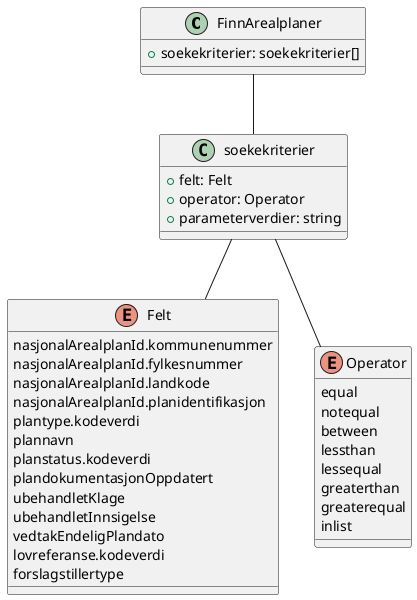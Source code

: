 @startuml

class FinnArealplaner {
    +soekekriterier: soekekriterier[]
}

class soekekriterier {
    +felt: Felt
    +operator: Operator
    +parameterverdier: string
}

enum Felt {
    nasjonalArealplanId.kommunenummer
    nasjonalArealplanId.fylkesnummer
    nasjonalArealplanId.landkode
    nasjonalArealplanId.planidentifikasjon
    plantype.kodeverdi
    plannavn
    planstatus.kodeverdi
    plandokumentasjonOppdatert
    ubehandletKlage
    ubehandletInnsigelse
    vedtakEndeligPlandato
    lovreferanse.kodeverdi
    forslagstillertype
}

enum Operator {
    equal
    notequal
    between
    lessthan
    lessequal
    greaterthan
    greaterequal
    inlist
}

FinnArealplaner -- soekekriterier
soekekriterier -- Felt
soekekriterier -- Operator

@enduml